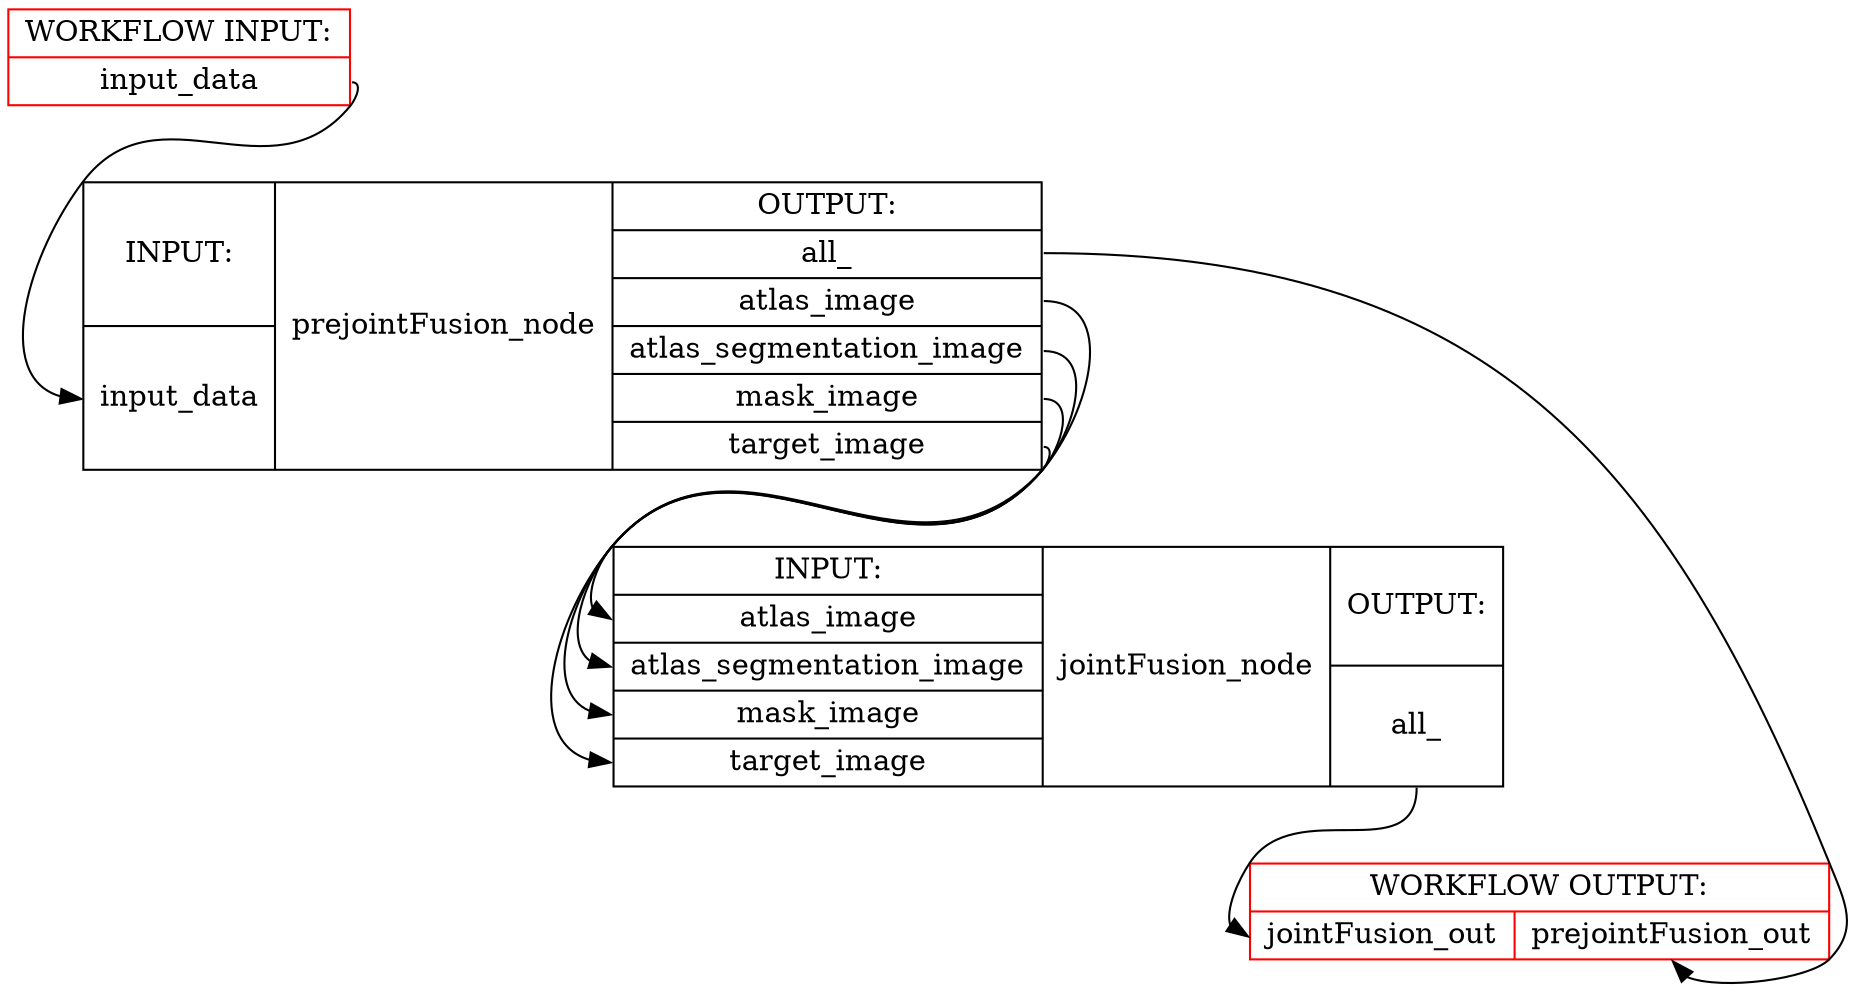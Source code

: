 digraph structs {
node [shape=record];
struct_prejointFusion_node [shape=record, label="{INPUT: | <input_data> input_data} | prejointFusion_node | {OUTPUT: | <all_> all_ | <atlas_image> atlas_image | <atlas_segmentation_image> atlas_segmentation_image | <mask_image> mask_image | <target_image> target_image}"];
struct_processing_node:input_data -> struct_prejointFusion_node:input_data;
struct_processing_node [color=red, label="{WORKFLOW INPUT: | {<input_data> input_data}}"];
struct_processing_node_out [color=red, label="{WORKFLOW OUTPUT: | {<jointFusion_out> jointFusion_out | <prejointFusion_out> prejointFusion_out}}"];
struct_prejointFusion_node:all_ -> struct_processing_node_out:prejointFusion_out;
struct_jointFusion_node:all_ -> struct_processing_node_out:jointFusion_out;
struct_jointFusion_node [shape=record, label="{INPUT: | <atlas_image> atlas_image | <atlas_segmentation_image> atlas_segmentation_image | <mask_image> mask_image | <target_image> target_image} | jointFusion_node | {OUTPUT: | <all_> all_}"];
struct_prejointFusion_node:atlas_image -> struct_jointFusion_node:atlas_image;
struct_prejointFusion_node:atlas_segmentation_image -> struct_jointFusion_node:atlas_segmentation_image;
struct_prejointFusion_node:target_image -> struct_jointFusion_node:target_image;
struct_prejointFusion_node:mask_image -> struct_jointFusion_node:mask_image;
}